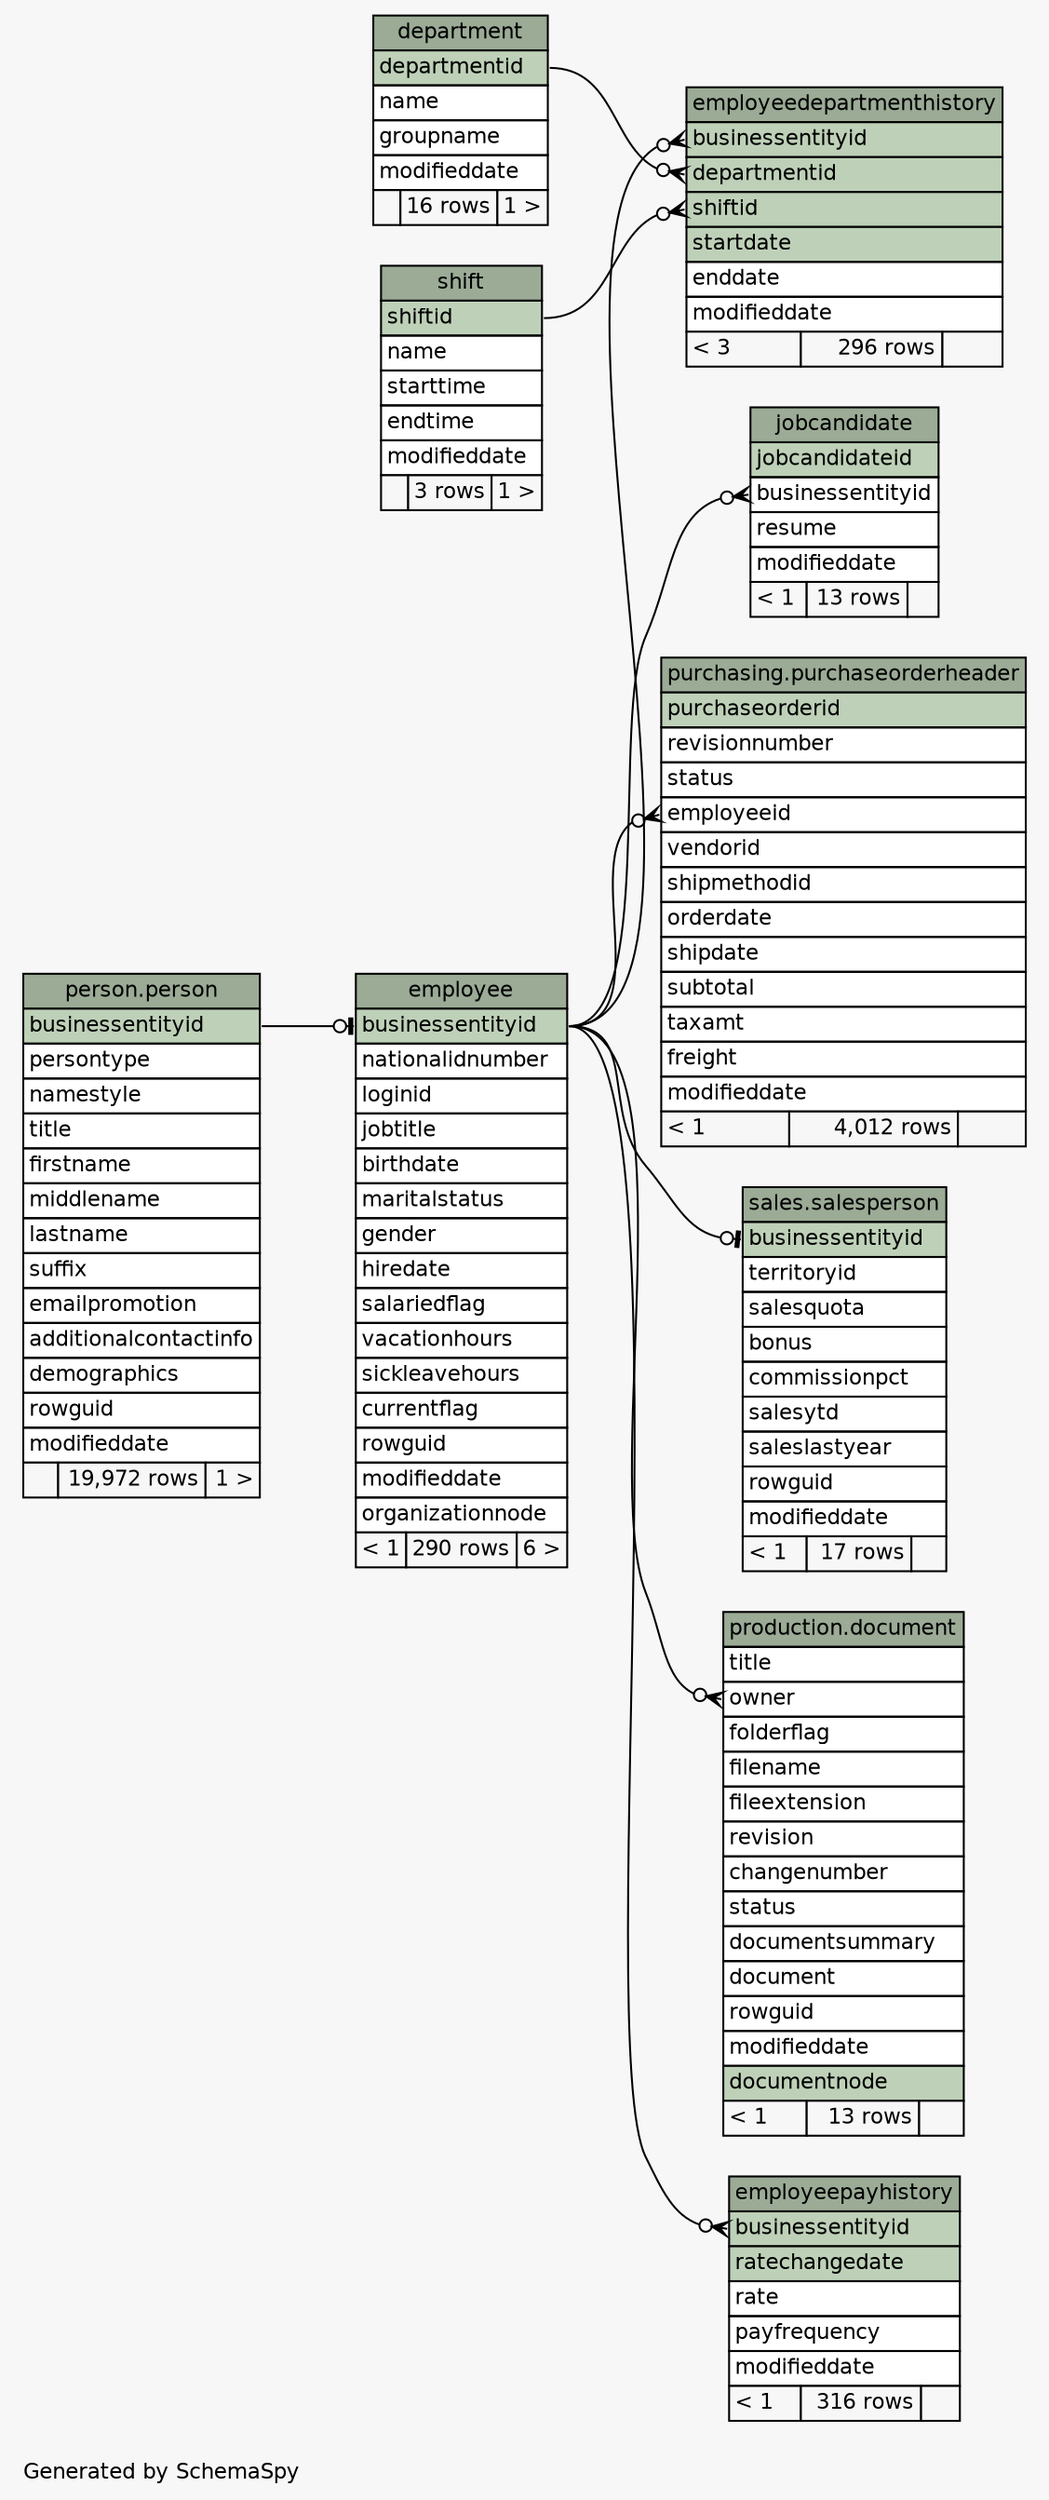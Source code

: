 // dot 2.40.1 on Linux 5.4.0-80-generic
// SchemaSpy rev 590
digraph "largeRelationshipsDiagram" {
  graph [
    rankdir="RL"
    bgcolor="#f7f7f7"
    label="\nGenerated by SchemaSpy"
    labeljust="l"
    nodesep="0.18"
    ranksep="0.46"
    fontname="Helvetica"
    fontsize="11"
  ];
  node [
    fontname="Helvetica"
    fontsize="11"
    shape="plaintext"
  ];
  edge [
    arrowsize="0.8"
  ];
  "department" [
    label=<
    <TABLE BORDER="0" CELLBORDER="1" CELLSPACING="0" BGCOLOR="#ffffff">
      <TR><TD COLSPAN="3" BGCOLOR="#9bab96" ALIGN="CENTER">department</TD></TR>
      <TR><TD PORT="departmentid" COLSPAN="3" BGCOLOR="#bed1b8" ALIGN="LEFT">departmentid</TD></TR>
      <TR><TD PORT="name" COLSPAN="3" ALIGN="LEFT">name</TD></TR>
      <TR><TD PORT="groupname" COLSPAN="3" ALIGN="LEFT">groupname</TD></TR>
      <TR><TD PORT="modifieddate" COLSPAN="3" ALIGN="LEFT">modifieddate</TD></TR>
      <TR><TD ALIGN="LEFT" BGCOLOR="#f7f7f7">  </TD><TD ALIGN="RIGHT" BGCOLOR="#f7f7f7">16 rows</TD><TD ALIGN="RIGHT" BGCOLOR="#f7f7f7">1 &gt;</TD></TR>
    </TABLE>>
    URL="tables/department.html"
    tooltip="department"
  ];
  "production.document" [
    label=<
    <TABLE BORDER="0" CELLBORDER="1" CELLSPACING="0" BGCOLOR="#ffffff">
      <TR><TD COLSPAN="3" BGCOLOR="#9bab96" ALIGN="CENTER">production.document</TD></TR>
      <TR><TD PORT="title" COLSPAN="3" ALIGN="LEFT">title</TD></TR>
      <TR><TD PORT="owner" COLSPAN="3" ALIGN="LEFT">owner</TD></TR>
      <TR><TD PORT="folderflag" COLSPAN="3" ALIGN="LEFT">folderflag</TD></TR>
      <TR><TD PORT="filename" COLSPAN="3" ALIGN="LEFT">filename</TD></TR>
      <TR><TD PORT="fileextension" COLSPAN="3" ALIGN="LEFT">fileextension</TD></TR>
      <TR><TD PORT="revision" COLSPAN="3" ALIGN="LEFT">revision</TD></TR>
      <TR><TD PORT="changenumber" COLSPAN="3" ALIGN="LEFT">changenumber</TD></TR>
      <TR><TD PORT="status" COLSPAN="3" ALIGN="LEFT">status</TD></TR>
      <TR><TD PORT="documentsummary" COLSPAN="3" ALIGN="LEFT">documentsummary</TD></TR>
      <TR><TD PORT="document" COLSPAN="3" ALIGN="LEFT">document</TD></TR>
      <TR><TD PORT="rowguid" COLSPAN="3" ALIGN="LEFT">rowguid</TD></TR>
      <TR><TD PORT="modifieddate" COLSPAN="3" ALIGN="LEFT">modifieddate</TD></TR>
      <TR><TD PORT="documentnode" COLSPAN="3" BGCOLOR="#bed1b8" ALIGN="LEFT">documentnode</TD></TR>
      <TR><TD ALIGN="LEFT" BGCOLOR="#f7f7f7">&lt; 1</TD><TD ALIGN="RIGHT" BGCOLOR="#f7f7f7">13 rows</TD><TD ALIGN="RIGHT" BGCOLOR="#f7f7f7">  </TD></TR>
    </TABLE>>
    tooltip="production.document"
  ];
  "employee" [
    label=<
    <TABLE BORDER="0" CELLBORDER="1" CELLSPACING="0" BGCOLOR="#ffffff">
      <TR><TD COLSPAN="3" BGCOLOR="#9bab96" ALIGN="CENTER">employee</TD></TR>
      <TR><TD PORT="businessentityid" COLSPAN="3" BGCOLOR="#bed1b8" ALIGN="LEFT">businessentityid</TD></TR>
      <TR><TD PORT="nationalidnumber" COLSPAN="3" ALIGN="LEFT">nationalidnumber</TD></TR>
      <TR><TD PORT="loginid" COLSPAN="3" ALIGN="LEFT">loginid</TD></TR>
      <TR><TD PORT="jobtitle" COLSPAN="3" ALIGN="LEFT">jobtitle</TD></TR>
      <TR><TD PORT="birthdate" COLSPAN="3" ALIGN="LEFT">birthdate</TD></TR>
      <TR><TD PORT="maritalstatus" COLSPAN="3" ALIGN="LEFT">maritalstatus</TD></TR>
      <TR><TD PORT="gender" COLSPAN="3" ALIGN="LEFT">gender</TD></TR>
      <TR><TD PORT="hiredate" COLSPAN="3" ALIGN="LEFT">hiredate</TD></TR>
      <TR><TD PORT="salariedflag" COLSPAN="3" ALIGN="LEFT">salariedflag</TD></TR>
      <TR><TD PORT="vacationhours" COLSPAN="3" ALIGN="LEFT">vacationhours</TD></TR>
      <TR><TD PORT="sickleavehours" COLSPAN="3" ALIGN="LEFT">sickleavehours</TD></TR>
      <TR><TD PORT="currentflag" COLSPAN="3" ALIGN="LEFT">currentflag</TD></TR>
      <TR><TD PORT="rowguid" COLSPAN="3" ALIGN="LEFT">rowguid</TD></TR>
      <TR><TD PORT="modifieddate" COLSPAN="3" ALIGN="LEFT">modifieddate</TD></TR>
      <TR><TD PORT="organizationnode" COLSPAN="3" ALIGN="LEFT">organizationnode</TD></TR>
      <TR><TD ALIGN="LEFT" BGCOLOR="#f7f7f7">&lt; 1</TD><TD ALIGN="RIGHT" BGCOLOR="#f7f7f7">290 rows</TD><TD ALIGN="RIGHT" BGCOLOR="#f7f7f7">6 &gt;</TD></TR>
    </TABLE>>
    URL="tables/employee.html"
    tooltip="employee"
  ];
  "employeedepartmenthistory" [
    label=<
    <TABLE BORDER="0" CELLBORDER="1" CELLSPACING="0" BGCOLOR="#ffffff">
      <TR><TD COLSPAN="3" BGCOLOR="#9bab96" ALIGN="CENTER">employeedepartmenthistory</TD></TR>
      <TR><TD PORT="businessentityid" COLSPAN="3" BGCOLOR="#bed1b8" ALIGN="LEFT">businessentityid</TD></TR>
      <TR><TD PORT="departmentid" COLSPAN="3" BGCOLOR="#bed1b8" ALIGN="LEFT">departmentid</TD></TR>
      <TR><TD PORT="shiftid" COLSPAN="3" BGCOLOR="#bed1b8" ALIGN="LEFT">shiftid</TD></TR>
      <TR><TD PORT="startdate" COLSPAN="3" BGCOLOR="#bed1b8" ALIGN="LEFT">startdate</TD></TR>
      <TR><TD PORT="enddate" COLSPAN="3" ALIGN="LEFT">enddate</TD></TR>
      <TR><TD PORT="modifieddate" COLSPAN="3" ALIGN="LEFT">modifieddate</TD></TR>
      <TR><TD ALIGN="LEFT" BGCOLOR="#f7f7f7">&lt; 3</TD><TD ALIGN="RIGHT" BGCOLOR="#f7f7f7">296 rows</TD><TD ALIGN="RIGHT" BGCOLOR="#f7f7f7">  </TD></TR>
    </TABLE>>
    URL="tables/employeedepartmenthistory.html"
    tooltip="employeedepartmenthistory"
  ];
  "employeepayhistory" [
    label=<
    <TABLE BORDER="0" CELLBORDER="1" CELLSPACING="0" BGCOLOR="#ffffff">
      <TR><TD COLSPAN="3" BGCOLOR="#9bab96" ALIGN="CENTER">employeepayhistory</TD></TR>
      <TR><TD PORT="businessentityid" COLSPAN="3" BGCOLOR="#bed1b8" ALIGN="LEFT">businessentityid</TD></TR>
      <TR><TD PORT="ratechangedate" COLSPAN="3" BGCOLOR="#bed1b8" ALIGN="LEFT">ratechangedate</TD></TR>
      <TR><TD PORT="rate" COLSPAN="3" ALIGN="LEFT">rate</TD></TR>
      <TR><TD PORT="payfrequency" COLSPAN="3" ALIGN="LEFT">payfrequency</TD></TR>
      <TR><TD PORT="modifieddate" COLSPAN="3" ALIGN="LEFT">modifieddate</TD></TR>
      <TR><TD ALIGN="LEFT" BGCOLOR="#f7f7f7">&lt; 1</TD><TD ALIGN="RIGHT" BGCOLOR="#f7f7f7">316 rows</TD><TD ALIGN="RIGHT" BGCOLOR="#f7f7f7">  </TD></TR>
    </TABLE>>
    URL="tables/employeepayhistory.html"
    tooltip="employeepayhistory"
  ];
  "jobcandidate" [
    label=<
    <TABLE BORDER="0" CELLBORDER="1" CELLSPACING="0" BGCOLOR="#ffffff">
      <TR><TD COLSPAN="3" BGCOLOR="#9bab96" ALIGN="CENTER">jobcandidate</TD></TR>
      <TR><TD PORT="jobcandidateid" COLSPAN="3" BGCOLOR="#bed1b8" ALIGN="LEFT">jobcandidateid</TD></TR>
      <TR><TD PORT="businessentityid" COLSPAN="3" ALIGN="LEFT">businessentityid</TD></TR>
      <TR><TD PORT="resume" COLSPAN="3" ALIGN="LEFT">resume</TD></TR>
      <TR><TD PORT="modifieddate" COLSPAN="3" ALIGN="LEFT">modifieddate</TD></TR>
      <TR><TD ALIGN="LEFT" BGCOLOR="#f7f7f7">&lt; 1</TD><TD ALIGN="RIGHT" BGCOLOR="#f7f7f7">13 rows</TD><TD ALIGN="RIGHT" BGCOLOR="#f7f7f7">  </TD></TR>
    </TABLE>>
    URL="tables/jobcandidate.html"
    tooltip="jobcandidate"
  ];
  "person.person" [
    label=<
    <TABLE BORDER="0" CELLBORDER="1" CELLSPACING="0" BGCOLOR="#ffffff">
      <TR><TD COLSPAN="3" BGCOLOR="#9bab96" ALIGN="CENTER">person.person</TD></TR>
      <TR><TD PORT="businessentityid" COLSPAN="3" BGCOLOR="#bed1b8" ALIGN="LEFT">businessentityid</TD></TR>
      <TR><TD PORT="persontype" COLSPAN="3" ALIGN="LEFT">persontype</TD></TR>
      <TR><TD PORT="namestyle" COLSPAN="3" ALIGN="LEFT">namestyle</TD></TR>
      <TR><TD PORT="title" COLSPAN="3" ALIGN="LEFT">title</TD></TR>
      <TR><TD PORT="firstname" COLSPAN="3" ALIGN="LEFT">firstname</TD></TR>
      <TR><TD PORT="middlename" COLSPAN="3" ALIGN="LEFT">middlename</TD></TR>
      <TR><TD PORT="lastname" COLSPAN="3" ALIGN="LEFT">lastname</TD></TR>
      <TR><TD PORT="suffix" COLSPAN="3" ALIGN="LEFT">suffix</TD></TR>
      <TR><TD PORT="emailpromotion" COLSPAN="3" ALIGN="LEFT">emailpromotion</TD></TR>
      <TR><TD PORT="additionalcontactinfo" COLSPAN="3" ALIGN="LEFT">additionalcontactinfo</TD></TR>
      <TR><TD PORT="demographics" COLSPAN="3" ALIGN="LEFT">demographics</TD></TR>
      <TR><TD PORT="rowguid" COLSPAN="3" ALIGN="LEFT">rowguid</TD></TR>
      <TR><TD PORT="modifieddate" COLSPAN="3" ALIGN="LEFT">modifieddate</TD></TR>
      <TR><TD ALIGN="LEFT" BGCOLOR="#f7f7f7">  </TD><TD ALIGN="RIGHT" BGCOLOR="#f7f7f7">19,972 rows</TD><TD ALIGN="RIGHT" BGCOLOR="#f7f7f7">1 &gt;</TD></TR>
    </TABLE>>
    tooltip="person.person"
  ];
  "purchasing.purchaseorderheader" [
    label=<
    <TABLE BORDER="0" CELLBORDER="1" CELLSPACING="0" BGCOLOR="#ffffff">
      <TR><TD COLSPAN="3" BGCOLOR="#9bab96" ALIGN="CENTER">purchasing.purchaseorderheader</TD></TR>
      <TR><TD PORT="purchaseorderid" COLSPAN="3" BGCOLOR="#bed1b8" ALIGN="LEFT">purchaseorderid</TD></TR>
      <TR><TD PORT="revisionnumber" COLSPAN="3" ALIGN="LEFT">revisionnumber</TD></TR>
      <TR><TD PORT="status" COLSPAN="3" ALIGN="LEFT">status</TD></TR>
      <TR><TD PORT="employeeid" COLSPAN="3" ALIGN="LEFT">employeeid</TD></TR>
      <TR><TD PORT="vendorid" COLSPAN="3" ALIGN="LEFT">vendorid</TD></TR>
      <TR><TD PORT="shipmethodid" COLSPAN="3" ALIGN="LEFT">shipmethodid</TD></TR>
      <TR><TD PORT="orderdate" COLSPAN="3" ALIGN="LEFT">orderdate</TD></TR>
      <TR><TD PORT="shipdate" COLSPAN="3" ALIGN="LEFT">shipdate</TD></TR>
      <TR><TD PORT="subtotal" COLSPAN="3" ALIGN="LEFT">subtotal</TD></TR>
      <TR><TD PORT="taxamt" COLSPAN="3" ALIGN="LEFT">taxamt</TD></TR>
      <TR><TD PORT="freight" COLSPAN="3" ALIGN="LEFT">freight</TD></TR>
      <TR><TD PORT="modifieddate" COLSPAN="3" ALIGN="LEFT">modifieddate</TD></TR>
      <TR><TD ALIGN="LEFT" BGCOLOR="#f7f7f7">&lt; 1</TD><TD ALIGN="RIGHT" BGCOLOR="#f7f7f7">4,012 rows</TD><TD ALIGN="RIGHT" BGCOLOR="#f7f7f7">  </TD></TR>
    </TABLE>>
    tooltip="purchasing.purchaseorderheader"
  ];
  "sales.salesperson" [
    label=<
    <TABLE BORDER="0" CELLBORDER="1" CELLSPACING="0" BGCOLOR="#ffffff">
      <TR><TD COLSPAN="3" BGCOLOR="#9bab96" ALIGN="CENTER">sales.salesperson</TD></TR>
      <TR><TD PORT="businessentityid" COLSPAN="3" BGCOLOR="#bed1b8" ALIGN="LEFT">businessentityid</TD></TR>
      <TR><TD PORT="territoryid" COLSPAN="3" ALIGN="LEFT">territoryid</TD></TR>
      <TR><TD PORT="salesquota" COLSPAN="3" ALIGN="LEFT">salesquota</TD></TR>
      <TR><TD PORT="bonus" COLSPAN="3" ALIGN="LEFT">bonus</TD></TR>
      <TR><TD PORT="commissionpct" COLSPAN="3" ALIGN="LEFT">commissionpct</TD></TR>
      <TR><TD PORT="salesytd" COLSPAN="3" ALIGN="LEFT">salesytd</TD></TR>
      <TR><TD PORT="saleslastyear" COLSPAN="3" ALIGN="LEFT">saleslastyear</TD></TR>
      <TR><TD PORT="rowguid" COLSPAN="3" ALIGN="LEFT">rowguid</TD></TR>
      <TR><TD PORT="modifieddate" COLSPAN="3" ALIGN="LEFT">modifieddate</TD></TR>
      <TR><TD ALIGN="LEFT" BGCOLOR="#f7f7f7">&lt; 1</TD><TD ALIGN="RIGHT" BGCOLOR="#f7f7f7">17 rows</TD><TD ALIGN="RIGHT" BGCOLOR="#f7f7f7">  </TD></TR>
    </TABLE>>
    tooltip="sales.salesperson"
  ];
  "shift" [
    label=<
    <TABLE BORDER="0" CELLBORDER="1" CELLSPACING="0" BGCOLOR="#ffffff">
      <TR><TD COLSPAN="3" BGCOLOR="#9bab96" ALIGN="CENTER">shift</TD></TR>
      <TR><TD PORT="shiftid" COLSPAN="3" BGCOLOR="#bed1b8" ALIGN="LEFT">shiftid</TD></TR>
      <TR><TD PORT="name" COLSPAN="3" ALIGN="LEFT">name</TD></TR>
      <TR><TD PORT="starttime" COLSPAN="3" ALIGN="LEFT">starttime</TD></TR>
      <TR><TD PORT="endtime" COLSPAN="3" ALIGN="LEFT">endtime</TD></TR>
      <TR><TD PORT="modifieddate" COLSPAN="3" ALIGN="LEFT">modifieddate</TD></TR>
      <TR><TD ALIGN="LEFT" BGCOLOR="#f7f7f7">  </TD><TD ALIGN="RIGHT" BGCOLOR="#f7f7f7">3 rows</TD><TD ALIGN="RIGHT" BGCOLOR="#f7f7f7">1 &gt;</TD></TR>
    </TABLE>>
    URL="tables/shift.html"
    tooltip="shift"
  ];
  "production.document":"owner":w -> "employee":"businessentityid":e [arrowhead=none dir=back arrowtail=crowodot];
  "employee":"businessentityid":w -> "person.person":"businessentityid":e [arrowhead=none dir=back arrowtail=teeodot];
  "employeedepartmenthistory":"businessentityid":w -> "employee":"businessentityid":e [arrowhead=none dir=back arrowtail=crowodot];
  "employeedepartmenthistory":"departmentid":w -> "department":"departmentid":e [arrowhead=none dir=back arrowtail=crowodot];
  "employeedepartmenthistory":"shiftid":w -> "shift":"shiftid":e [arrowhead=none dir=back arrowtail=crowodot];
  "employeepayhistory":"businessentityid":w -> "employee":"businessentityid":e [arrowhead=none dir=back arrowtail=crowodot];
  "jobcandidate":"businessentityid":w -> "employee":"businessentityid":e [arrowhead=none dir=back arrowtail=crowodot];
  "purchasing.purchaseorderheader":"employeeid":w -> "employee":"businessentityid":e [arrowhead=none dir=back arrowtail=crowodot];
  "sales.salesperson":"businessentityid":w -> "employee":"businessentityid":e [arrowhead=none dir=back arrowtail=teeodot];
}
